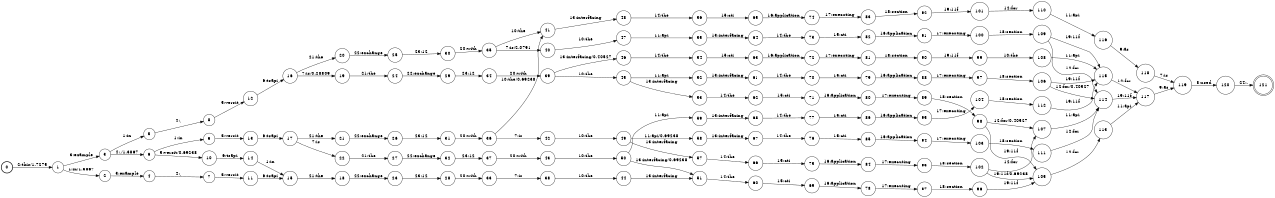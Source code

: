 digraph FST {
rankdir = LR;
size = "8.5,11";
label = "";
center = 1;
orientation = Portrait;
ranksep = "0.4";
nodesep = "0.25";
0 [label = "0", shape = circle, style = bold, fontsize = 14]
	0 -> 1 [label = "2:this/1.7275", fontsize = 14];
1 [label = "1", shape = circle, style = solid, fontsize = 14]
	1 -> 2 [label = "1:in/1.3867", fontsize = 14];
	1 -> 3 [label = "3:example", fontsize = 14];
2 [label = "2", shape = circle, style = solid, fontsize = 14]
	2 -> 4 [label = "3:example", fontsize = 14];
3 [label = "3", shape = circle, style = solid, fontsize = 14]
	3 -> 5 [label = "1:in", fontsize = 14];
	3 -> 6 [label = "4:,/1.3867", fontsize = 14];
4 [label = "4", shape = circle, style = solid, fontsize = 14]
	4 -> 7 [label = "4:,", fontsize = 14];
5 [label = "5", shape = circle, style = solid, fontsize = 14]
	5 -> 8 [label = "4:,", fontsize = 14];
6 [label = "6", shape = circle, style = solid, fontsize = 14]
	6 -> 9 [label = "1:in", fontsize = 14];
	6 -> 10 [label = "5:versit/0.69238", fontsize = 14];
7 [label = "7", shape = circle, style = solid, fontsize = 14]
	7 -> 11 [label = "5:versit", fontsize = 14];
8 [label = "8", shape = circle, style = solid, fontsize = 14]
	8 -> 12 [label = "5:versit", fontsize = 14];
9 [label = "9", shape = circle, style = solid, fontsize = 14]
	9 -> 13 [label = "5:versit", fontsize = 14];
10 [label = "10", shape = circle, style = solid, fontsize = 14]
	10 -> 14 [label = "6:tsapi", fontsize = 14];
11 [label = "11", shape = circle, style = solid, fontsize = 14]
	11 -> 15 [label = "6:tsapi", fontsize = 14];
12 [label = "12", shape = circle, style = solid, fontsize = 14]
	12 -> 16 [label = "6:tsapi", fontsize = 14];
13 [label = "13", shape = circle, style = solid, fontsize = 14]
	13 -> 17 [label = "6:tsapi", fontsize = 14];
14 [label = "14", shape = circle, style = solid, fontsize = 14]
	14 -> 15 [label = "1:in", fontsize = 14];
15 [label = "15", shape = circle, style = solid, fontsize = 14]
	15 -> 18 [label = "21:the", fontsize = 14];
16 [label = "16", shape = circle, style = solid, fontsize = 14]
	16 -> 19 [label = "7:is/0.28809", fontsize = 14];
	16 -> 20 [label = "21:the", fontsize = 14];
17 [label = "17", shape = circle, style = solid, fontsize = 14]
	17 -> 22 [label = "7:is", fontsize = 14];
	17 -> 21 [label = "21:the", fontsize = 14];
18 [label = "18", shape = circle, style = solid, fontsize = 14]
	18 -> 23 [label = "22:exchange", fontsize = 14];
19 [label = "19", shape = circle, style = solid, fontsize = 14]
	19 -> 24 [label = "21:the", fontsize = 14];
20 [label = "20", shape = circle, style = solid, fontsize = 14]
	20 -> 25 [label = "22:exchange", fontsize = 14];
21 [label = "21", shape = circle, style = solid, fontsize = 14]
	21 -> 26 [label = "22:exchange", fontsize = 14];
22 [label = "22", shape = circle, style = solid, fontsize = 14]
	22 -> 27 [label = "21:the", fontsize = 14];
23 [label = "23", shape = circle, style = solid, fontsize = 14]
	23 -> 28 [label = "23:12", fontsize = 14];
24 [label = "24", shape = circle, style = solid, fontsize = 14]
	24 -> 29 [label = "22:exchange", fontsize = 14];
25 [label = "25", shape = circle, style = solid, fontsize = 14]
	25 -> 30 [label = "23:12", fontsize = 14];
26 [label = "26", shape = circle, style = solid, fontsize = 14]
	26 -> 31 [label = "23:12", fontsize = 14];
27 [label = "27", shape = circle, style = solid, fontsize = 14]
	27 -> 32 [label = "22:exchange", fontsize = 14];
28 [label = "28", shape = circle, style = solid, fontsize = 14]
	28 -> 33 [label = "20:with", fontsize = 14];
29 [label = "29", shape = circle, style = solid, fontsize = 14]
	29 -> 34 [label = "23:12", fontsize = 14];
30 [label = "30", shape = circle, style = solid, fontsize = 14]
	30 -> 35 [label = "20:with", fontsize = 14];
31 [label = "31", shape = circle, style = solid, fontsize = 14]
	31 -> 36 [label = "20:with", fontsize = 14];
32 [label = "32", shape = circle, style = solid, fontsize = 14]
	32 -> 37 [label = "23:12", fontsize = 14];
33 [label = "33", shape = circle, style = solid, fontsize = 14]
	33 -> 38 [label = "7:is", fontsize = 14];
34 [label = "34", shape = circle, style = solid, fontsize = 14]
	34 -> 39 [label = "20:with", fontsize = 14];
35 [label = "35", shape = circle, style = solid, fontsize = 14]
	35 -> 40 [label = "7:is/2.0791", fontsize = 14];
	35 -> 41 [label = "10:the", fontsize = 14];
36 [label = "36", shape = circle, style = solid, fontsize = 14]
	36 -> 42 [label = "7:is", fontsize = 14];
	36 -> 41 [label = "10:the/0.69238", fontsize = 14];
37 [label = "37", shape = circle, style = solid, fontsize = 14]
	37 -> 43 [label = "20:with", fontsize = 14];
38 [label = "38", shape = circle, style = solid, fontsize = 14]
	38 -> 44 [label = "10:the", fontsize = 14];
39 [label = "39", shape = circle, style = solid, fontsize = 14]
	39 -> 46 [label = "13:interfacing/0.40527", fontsize = 14];
	39 -> 45 [label = "10:the", fontsize = 14];
40 [label = "40", shape = circle, style = solid, fontsize = 14]
	40 -> 47 [label = "10:the", fontsize = 14];
41 [label = "41", shape = circle, style = solid, fontsize = 14]
	41 -> 48 [label = "13:interfacing", fontsize = 14];
42 [label = "42", shape = circle, style = solid, fontsize = 14]
	42 -> 49 [label = "10:the", fontsize = 14];
43 [label = "43", shape = circle, style = solid, fontsize = 14]
	43 -> 50 [label = "10:the", fontsize = 14];
44 [label = "44", shape = circle, style = solid, fontsize = 14]
	44 -> 51 [label = "13:interfacing", fontsize = 14];
45 [label = "45", shape = circle, style = solid, fontsize = 14]
	45 -> 52 [label = "11:api", fontsize = 14];
	45 -> 53 [label = "13:interfacing", fontsize = 14];
46 [label = "46", shape = circle, style = solid, fontsize = 14]
	46 -> 54 [label = "14:the", fontsize = 14];
47 [label = "47", shape = circle, style = solid, fontsize = 14]
	47 -> 55 [label = "11:api", fontsize = 14];
48 [label = "48", shape = circle, style = solid, fontsize = 14]
	48 -> 56 [label = "14:the", fontsize = 14];
49 [label = "49", shape = circle, style = solid, fontsize = 14]
	49 -> 58 [label = "11:api/0.69238", fontsize = 14];
	49 -> 57 [label = "13:interfacing", fontsize = 14];
50 [label = "50", shape = circle, style = solid, fontsize = 14]
	50 -> 59 [label = "11:api", fontsize = 14];
	50 -> 51 [label = "13:interfacing/0.69238", fontsize = 14];
51 [label = "51", shape = circle, style = solid, fontsize = 14]
	51 -> 60 [label = "14:the", fontsize = 14];
52 [label = "52", shape = circle, style = solid, fontsize = 14]
	52 -> 61 [label = "13:interfacing", fontsize = 14];
53 [label = "53", shape = circle, style = solid, fontsize = 14]
	53 -> 62 [label = "14:the", fontsize = 14];
54 [label = "54", shape = circle, style = solid, fontsize = 14]
	54 -> 63 [label = "15:cti", fontsize = 14];
55 [label = "55", shape = circle, style = solid, fontsize = 14]
	55 -> 64 [label = "13:interfacing", fontsize = 14];
56 [label = "56", shape = circle, style = solid, fontsize = 14]
	56 -> 65 [label = "15:cti", fontsize = 14];
57 [label = "57", shape = circle, style = solid, fontsize = 14]
	57 -> 66 [label = "14:the", fontsize = 14];
58 [label = "58", shape = circle, style = solid, fontsize = 14]
	58 -> 67 [label = "13:interfacing", fontsize = 14];
59 [label = "59", shape = circle, style = solid, fontsize = 14]
	59 -> 68 [label = "13:interfacing", fontsize = 14];
60 [label = "60", shape = circle, style = solid, fontsize = 14]
	60 -> 69 [label = "15:cti", fontsize = 14];
61 [label = "61", shape = circle, style = solid, fontsize = 14]
	61 -> 70 [label = "14:the", fontsize = 14];
62 [label = "62", shape = circle, style = solid, fontsize = 14]
	62 -> 71 [label = "15:cti", fontsize = 14];
63 [label = "63", shape = circle, style = solid, fontsize = 14]
	63 -> 72 [label = "16:application", fontsize = 14];
64 [label = "64", shape = circle, style = solid, fontsize = 14]
	64 -> 73 [label = "14:the", fontsize = 14];
65 [label = "65", shape = circle, style = solid, fontsize = 14]
	65 -> 74 [label = "16:application", fontsize = 14];
66 [label = "66", shape = circle, style = solid, fontsize = 14]
	66 -> 75 [label = "15:cti", fontsize = 14];
67 [label = "67", shape = circle, style = solid, fontsize = 14]
	67 -> 76 [label = "14:the", fontsize = 14];
68 [label = "68", shape = circle, style = solid, fontsize = 14]
	68 -> 77 [label = "14:the", fontsize = 14];
69 [label = "69", shape = circle, style = solid, fontsize = 14]
	69 -> 78 [label = "16:application", fontsize = 14];
70 [label = "70", shape = circle, style = solid, fontsize = 14]
	70 -> 79 [label = "15:cti", fontsize = 14];
71 [label = "71", shape = circle, style = solid, fontsize = 14]
	71 -> 80 [label = "16:application", fontsize = 14];
72 [label = "72", shape = circle, style = solid, fontsize = 14]
	72 -> 81 [label = "17:executing", fontsize = 14];
73 [label = "73", shape = circle, style = solid, fontsize = 14]
	73 -> 82 [label = "15:cti", fontsize = 14];
74 [label = "74", shape = circle, style = solid, fontsize = 14]
	74 -> 83 [label = "17:executing", fontsize = 14];
75 [label = "75", shape = circle, style = solid, fontsize = 14]
	75 -> 84 [label = "16:application", fontsize = 14];
76 [label = "76", shape = circle, style = solid, fontsize = 14]
	76 -> 85 [label = "15:cti", fontsize = 14];
77 [label = "77", shape = circle, style = solid, fontsize = 14]
	77 -> 86 [label = "15:cti", fontsize = 14];
78 [label = "78", shape = circle, style = solid, fontsize = 14]
	78 -> 87 [label = "17:executing", fontsize = 14];
79 [label = "79", shape = circle, style = solid, fontsize = 14]
	79 -> 88 [label = "16:application", fontsize = 14];
80 [label = "80", shape = circle, style = solid, fontsize = 14]
	80 -> 89 [label = "17:executing", fontsize = 14];
81 [label = "81", shape = circle, style = solid, fontsize = 14]
	81 -> 90 [label = "18:section", fontsize = 14];
82 [label = "82", shape = circle, style = solid, fontsize = 14]
	82 -> 91 [label = "16:application", fontsize = 14];
83 [label = "83", shape = circle, style = solid, fontsize = 14]
	83 -> 92 [label = "18:section", fontsize = 14];
84 [label = "84", shape = circle, style = solid, fontsize = 14]
	84 -> 93 [label = "17:executing", fontsize = 14];
85 [label = "85", shape = circle, style = solid, fontsize = 14]
	85 -> 94 [label = "16:application", fontsize = 14];
86 [label = "86", shape = circle, style = solid, fontsize = 14]
	86 -> 95 [label = "16:application", fontsize = 14];
87 [label = "87", shape = circle, style = solid, fontsize = 14]
	87 -> 96 [label = "18:section", fontsize = 14];
88 [label = "88", shape = circle, style = solid, fontsize = 14]
	88 -> 97 [label = "17:executing", fontsize = 14];
89 [label = "89", shape = circle, style = solid, fontsize = 14]
	89 -> 98 [label = "18:section", fontsize = 14];
90 [label = "90", shape = circle, style = solid, fontsize = 14]
	90 -> 99 [label = "19:11f", fontsize = 14];
91 [label = "91", shape = circle, style = solid, fontsize = 14]
	91 -> 100 [label = "17:executing", fontsize = 14];
92 [label = "92", shape = circle, style = solid, fontsize = 14]
	92 -> 101 [label = "19:11f", fontsize = 14];
93 [label = "93", shape = circle, style = solid, fontsize = 14]
	93 -> 102 [label = "18:section", fontsize = 14];
94 [label = "94", shape = circle, style = solid, fontsize = 14]
	94 -> 103 [label = "17:executing", fontsize = 14];
95 [label = "95", shape = circle, style = solid, fontsize = 14]
	95 -> 104 [label = "17:executing", fontsize = 14];
96 [label = "96", shape = circle, style = solid, fontsize = 14]
	96 -> 105 [label = "19:11f", fontsize = 14];
97 [label = "97", shape = circle, style = solid, fontsize = 14]
	97 -> 106 [label = "18:section", fontsize = 14];
98 [label = "98", shape = circle, style = solid, fontsize = 14]
	98 -> 107 [label = "12:for/0.40527", fontsize = 14];
	98 -> 105 [label = "19:11f", fontsize = 14];
99 [label = "99", shape = circle, style = solid, fontsize = 14]
	99 -> 108 [label = "10:the", fontsize = 14];
100 [label = "100", shape = circle, style = solid, fontsize = 14]
	100 -> 109 [label = "18:section", fontsize = 14];
101 [label = "101", shape = circle, style = solid, fontsize = 14]
	101 -> 110 [label = "12:for", fontsize = 14];
102 [label = "102", shape = circle, style = solid, fontsize = 14]
	102 -> 107 [label = "12:for", fontsize = 14];
	102 -> 105 [label = "19:11f/0.69238", fontsize = 14];
103 [label = "103", shape = circle, style = solid, fontsize = 14]
	103 -> 111 [label = "18:section", fontsize = 14];
104 [label = "104", shape = circle, style = solid, fontsize = 14]
	104 -> 112 [label = "18:section", fontsize = 14];
105 [label = "105", shape = circle, style = solid, fontsize = 14]
	105 -> 113 [label = "12:for", fontsize = 14];
106 [label = "106", shape = circle, style = solid, fontsize = 14]
	106 -> 114 [label = "12:for/0.40527", fontsize = 14];
	106 -> 115 [label = "19:11f", fontsize = 14];
107 [label = "107", shape = circle, style = solid, fontsize = 14]
	107 -> 114 [label = "11:api", fontsize = 14];
108 [label = "108", shape = circle, style = solid, fontsize = 14]
	108 -> 115 [label = "11:api", fontsize = 14];
109 [label = "109", shape = circle, style = solid, fontsize = 14]
	109 -> 114 [label = "12:for", fontsize = 14];
	109 -> 115 [label = "19:11f", fontsize = 14];
110 [label = "110", shape = circle, style = solid, fontsize = 14]
	110 -> 116 [label = "11:api", fontsize = 14];
111 [label = "111", shape = circle, style = solid, fontsize = 14]
	111 -> 114 [label = "12:for", fontsize = 14];
112 [label = "112", shape = circle, style = solid, fontsize = 14]
	112 -> 115 [label = "19:11f", fontsize = 14];
113 [label = "113", shape = circle, style = solid, fontsize = 14]
	113 -> 117 [label = "11:api", fontsize = 14];
114 [label = "114", shape = circle, style = solid, fontsize = 14]
	114 -> 117 [label = "19:11f", fontsize = 14];
115 [label = "115", shape = circle, style = solid, fontsize = 14]
	115 -> 117 [label = "12:for", fontsize = 14];
116 [label = "116", shape = circle, style = solid, fontsize = 14]
	116 -> 118 [label = "9:as", fontsize = 14];
117 [label = "117", shape = circle, style = solid, fontsize = 14]
	117 -> 119 [label = "9:as", fontsize = 14];
118 [label = "118", shape = circle, style = solid, fontsize = 14]
	118 -> 119 [label = "7:is", fontsize = 14];
119 [label = "119", shape = circle, style = solid, fontsize = 14]
	119 -> 120 [label = "8:used", fontsize = 14];
120 [label = "120", shape = circle, style = solid, fontsize = 14]
	120 -> 121 [label = "24:.", fontsize = 14];
121 [label = "121", shape = doublecircle, style = solid, fontsize = 14]
}

